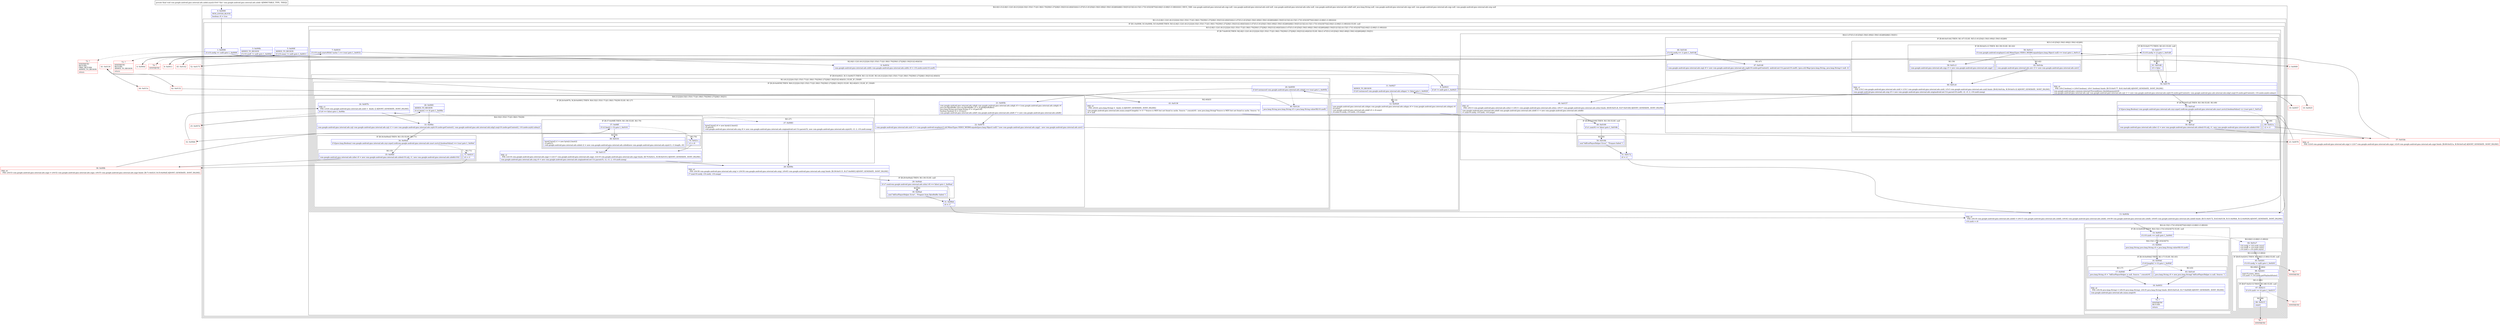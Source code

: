digraph "CFG forcom.google.android.gms.internal.ads.zzbdr.zzyx()V" {
subgraph cluster_Region_1897449677 {
label = "R(2:0|(1:(3:(2:8|(1:12)(1:(6:21|22|(4:33|(1:35)(1:71)|(1:38)(1:70)|39)(1:27)|28|(1:30)|31)(2:40|43)))(4:(1:47)(5:(1:61)|54|(1:56)(1:69)|(1:59)(1:62)|60)|48|(1:50)|51)|13|(2:(4:15|(1:17)(1:63)|18|75)|(2:64|(1:(2:66|(1:(1:68))))))))) | DECL_VAR: com.google.android.gms.internal.ads.zzjp null, com.google.android.gms.internal.ads.zzid null, com.google.android.gms.internal.ads.zzhn null, com.google.android.gms.internal.ads.zzbdl null, java.lang.String null, com.google.android.gms.internal.ads.zzjp null, com.google.android.gms.internal.ads.zzjp null, com.google.android.gms.internal.ads.zzig null\l";
node [shape=record,color=blue];
Node_0 [shape=record,label="{0\:\ 0x0000|MTH_ENTER_BLOCK\l|boolean r0 = true\l}"];
subgraph cluster_Region_885009633 {
label = "R(1:(3:(2:8|(1:12)(1:(6:21|22|(4:33|(1:35)(1:71)|(1:38)(1:70)|39)(1:27)|28|(1:30)|31)(2:40|43)))(4:(1:47)(5:(1:61)|54|(1:56)(1:69)|(1:59)(1:62)|60)|48|(1:50)|51)|13|(2:(4:15|(1:17)(1:63)|18|75)|(2:64|(1:(2:66|(1:(1:68))))))))";
node [shape=record,color=blue];
subgraph cluster_IfRegion_1101830443 {
label = "IF [B:1:0x0006, B:3:0x000b, B:5:0x000f] THEN: R(3:(2:8|(1:12)(1:(6:21|22|(4:33|(1:35)(1:71)|(1:38)(1:70)|39)(1:27)|28|(1:30)|31)(2:40|43)))(4:(1:47)(5:(1:61)|54|(1:56)(1:69)|(1:59)(1:62)|60)|48|(1:50)|51)|13|(2:(4:15|(1:17)(1:63)|18|75)|(2:64|(1:(2:66|(1:(1:68))))))) ELSE: null";
node [shape=record,color=blue];
Node_1 [shape=record,label="{1\:\ 0x0006|if (r10.zzefg == null) goto L_0x0009\l}"];
Node_3 [shape=record,label="{3\:\ 0x000b|ADDED_TO_REGION\l|if (r10.zzeft != null) goto L_0x000d\l}"];
Node_5 [shape=record,label="{5\:\ 0x000f|ADDED_TO_REGION\l|if (r10.zzaez != null) goto L_0x0011\l}"];
subgraph cluster_Region_1315723474 {
label = "R(3:(2:8|(1:12)(1:(6:21|22|(4:33|(1:35)(1:71)|(1:38)(1:70)|39)(1:27)|28|(1:30)|31)(2:40|43)))(4:(1:47)(5:(1:61)|54|(1:56)(1:69)|(1:59)(1:62)|60)|48|(1:50)|51)|13|(2:(4:15|(1:17)(1:63)|18|75)|(2:64|(1:(2:66|(1:(1:68)))))))";
node [shape=record,color=blue];
subgraph cluster_IfRegion_1558362570 {
label = "IF [B:7:0x0019] THEN: R(2:8|(1:12)(1:(6:21|22|(4:33|(1:35)(1:71)|(1:38)(1:70)|39)(1:27)|28|(1:30)|31)(2:40|43))) ELSE: R(4:(1:47)(5:(1:61)|54|(1:56)(1:69)|(1:59)(1:62)|60)|48|(1:50)|51)";
node [shape=record,color=blue];
Node_7 [shape=record,label="{7\:\ 0x0019|if (r10.zzeft.startsWith(\"cache:\") == true) goto L_0x001b\l}"];
subgraph cluster_Region_662820069 {
label = "R(2:8|(1:12)(1:(6:21|22|(4:33|(1:35)(1:71)|(1:38)(1:70)|39)(1:27)|28|(1:30)|31)(2:40|43)))";
node [shape=record,color=blue];
Node_8 [shape=record,label="{8\:\ 0x001b|com.google.android.gms.internal.ads.zzbfu com.google.android.gms.internal.ads.zzbfu r0 = r10.zzebv.zzet(r10.zzeft)\l}"];
subgraph cluster_IfRegion_1369705158 {
label = "IF [B:9:0x0023, B:11:0x0027] THEN: R(1:12) ELSE: R(1:(6:21|22|(4:33|(1:35)(1:71)|(1:38)(1:70)|39)(1:27)|28|(1:30)|31)(2:40|43))";
node [shape=record,color=blue];
Node_9 [shape=record,label="{9\:\ 0x0023|if (r0 != null) goto L_0x0025\l}"];
Node_11 [shape=record,label="{11\:\ 0x0027|ADDED_TO_REGION\l|if ((r0 instanceof com.google.android.gms.internal.ads.zzbgm) != false) goto L_0x0029\l}"];
subgraph cluster_Region_2130737573 {
label = "R(1:12)";
node [shape=record,color=blue];
Node_12 [shape=record,label="{12\:\ 0x0029|com.google.android.gms.internal.ads.zzbgm com.google.android.gms.internal.ads.zzbgm r0 = (com.google.android.gms.internal.ads.zzbgm) r0\lr0.zzzx()\lcom.google.android.gms.internal.ads.zzbdl r0 = r0.zzzy()\lr0.zza(r10.zzefy, r10.zzefz, r10.zzega)\l}"];
}
subgraph cluster_Region_1768956307 {
label = "R(1:(6:21|22|(4:33|(1:35)(1:71)|(1:38)(1:70)|39)(1:27)|28|(1:30)|31)(2:40|43)) | ELSE_IF_CHAIN\l";
node [shape=record,color=blue];
subgraph cluster_IfRegion_212655751 {
label = "IF [B:20:0x0059] THEN: R(6:21|22|(4:33|(1:35)(1:71)|(1:38)(1:70)|39)(1:27)|28|(1:30)|31) ELSE: R(2:40|43) | ELSE_IF_CHAIN\l";
node [shape=record,color=blue];
Node_20 [shape=record,label="{20\:\ 0x0059|if ((r0 instanceof com.google.android.gms.internal.ads.zzbgh) == true) goto L_0x005b\l}"];
subgraph cluster_Region_306482211 {
label = "R(6:21|22|(4:33|(1:35)(1:71)|(1:38)(1:70)|39)(1:27)|28|(1:30)|31)";
node [shape=record,color=blue];
Node_21 [shape=record,label="{21\:\ 0x005b|com.google.android.gms.internal.ads.zzbgh com.google.android.gms.internal.ads.zzbgh r0 = (com.google.android.gms.internal.ads.zzbgh) r0\ljava.nio.ByteBuffer java.nio.ByteBuffer r2 = r0.getByteBuffer()\ljava.lang.String java.lang.String r5 = r0.getUrl()\lboolean boolean r0 = r0.zzzv()\lcom.google.android.gms.internal.ads.zzbdl com.google.android.gms.internal.ads.zzbdl r7 = new com.google.android.gms.internal.ads.zzbdl()\l}"];
Node_22 [shape=record,label="{22\:\ 0x0074|com.google.android.gms.internal.ads.zzid r3 = com.google.android.exoplayer2.util.MimeTypes.VIDEO_WEBM.equals((java.lang.Object) null) ? new com.google.android.gms.internal.ads.zzjg() : new com.google.android.gms.internal.ads.zziv()\l}"];
subgraph cluster_IfRegion_564971747 {
label = "IF [B:24:0x007b, B:26:0x0081] THEN: R(4:33|(1:35)(1:71)|(1:38)(1:70)|39) ELSE: R(1:27)";
node [shape=record,color=blue];
Node_24 [shape=record,label="{24\:\ 0x007b|PHI: r3 \l  PHI: (r3v6 com.google.android.gms.internal.ads.zzid) =  binds: [] A[DONT_GENERATE, DONT_INLINE]\l|if (r0 == false) goto L_0x00bc\l}"];
Node_26 [shape=record,label="{26\:\ 0x0081|ADDED_TO_REGION\l|if (r2.limit() \<= 0) goto L_0x00bc\l}"];
subgraph cluster_Region_1421760307 {
label = "R(4:33|(1:35)(1:71)|(1:38)(1:70)|39)";
node [shape=record,color=blue];
Node_33 [shape=record,label="{33\:\ 0x00bc|com.google.android.gms.internal.ads.zzjt com.google.android.gms.internal.ads.zzjt r1 = new com.google.android.gms.internal.ads.zzjt(r10.zzebv.getContext(), com.google.android.gms.ads.internal.zzk.zzlg().zzq(r10.zzebv.getContext(), r10.zzebv.zzyh().zzbsy))\l}"];
subgraph cluster_IfRegion_1278253143 {
label = "IF [B:34:0x00ed] THEN: R(1:35) ELSE: R(1:71)";
node [shape=record,color=blue];
Node_34 [shape=record,label="{34\:\ 0x00ed|if (((java.lang.Boolean) com.google.android.gms.internal.ads.zzyr.zzpe().zzd(com.google.android.gms.internal.ads.zzact.zzcts)).booleanValue() == true) goto L_0x00ef\l}"];
subgraph cluster_Region_1000149058 {
label = "R(1:35)";
node [shape=record,color=blue];
Node_35 [shape=record,label="{35\:\ 0x00ef|com.google.android.gms.internal.ads.zzbei r0 = new com.google.android.gms.internal.ads.zzbei(r10.zzlj, r1, new com.google.android.gms.internal.ads.zzbdt(r10))\l}"];
}
subgraph cluster_Region_1006373053 {
label = "R(1:71)";
node [shape=record,color=blue];
Node_71 [shape=record,label="{71\:\ 0x021f|r0 = r1\l}"];
}
}
subgraph cluster_IfRegion_144901839 {
label = "IF [B:37:0x00ff] THEN: R(1:38) ELSE: R(1:70)";
node [shape=record,color=blue];
Node_37 [shape=record,label="{37\:\ 0x00ff|if (r2.limit() \> 0) goto L_0x0101\l}"];
subgraph cluster_Region_2040586023 {
label = "R(1:38)";
node [shape=record,color=blue];
Node_38 [shape=record,label="{38\:\ 0x0101|byte[] byte[] r1 = new byte[r2.limit()]\lr2.get(r1)\lcom.google.android.gms.internal.ads.zzbek r2 = new com.google.android.gms.internal.ads.zzbek(new com.google.android.gms.internal.ads.zzjo(r1), r1.length, r0)\l}"];
}
subgraph cluster_Region_501077822 {
label = "R(1:70)";
node [shape=record,color=blue];
Node_70 [shape=record,label="{70\:\ 0x021c|r2 = r0\l}"];
}
}
Node_39 [shape=record,label="{39\:\ 0x0115|PHI: r2 \l  PHI: (r2v18 com.google.android.gms.internal.ads.zzjp) = (r2v17 com.google.android.gms.internal.ads.zzjp), (r2v19 com.google.android.gms.internal.ads.zzjp) binds: [B:70:0x021c, B:38:0x0101] A[DONT_GENERATE, DONT_INLINE]\l|com.google.android.gms.internal.ads.zzig r0 = new com.google.android.gms.internal.ads.zzig(android.net.Uri.parse(r5), r2, r3, 2, r10.zzefr.zzeeg)\l}"];
}
subgraph cluster_Region_328363634 {
label = "R(1:27)";
node [shape=record,color=blue];
Node_27 [shape=record,label="{27\:\ 0x0083|byte[] byte[] r0 = new byte[r2.limit()]\lr2.get(r0)\lcom.google.android.gms.internal.ads.zzig r0 = new com.google.android.gms.internal.ads.zzig(android.net.Uri.parse(r5), new com.google.android.gms.internal.ads.zzjo(r0), r3, 2, r10.zzefr.zzeeg)\l}"];
}
}
Node_28 [shape=record,label="{28\:\ 0x009e|PHI: r0 \l  PHI: (r0v56 com.google.android.gms.internal.ads.zzig) = (r0v54 com.google.android.gms.internal.ads.zzig), (r0v63 com.google.android.gms.internal.ads.zzig) binds: [B:39:0x0115, B:27:0x0083] A[DONT_GENERATE, DONT_INLINE]\l|r7.zza(r10.zzefy, r10.zzefz, r10.zzega)\l}"];
subgraph cluster_IfRegion_1153148437 {
label = "IF [B:29:0x00ab] THEN: R(1:30) ELSE: null";
node [shape=record,color=blue];
Node_29 [shape=record,label="{29\:\ 0x00ab|if (r7.zza((com.google.android.gms.internal.ads.zzhn) r0) == false) goto L_0x00ad\l}"];
subgraph cluster_Region_1622598603 {
label = "R(1:30)";
node [shape=record,color=blue];
Node_30 [shape=record,label="{30\:\ 0x00ad|zzn(\"AdExoPlayerHelper Error\", \"Prepare from ByteBuffer failed.\")\l}"];
}
}
Node_31 [shape=record,label="{31\:\ 0x00b4|r0 = r7\l}"];
}
subgraph cluster_Region_251357314 {
label = "R(2:40|43)";
node [shape=record,color=blue];
Node_40 [shape=record,label="{40\:\ 0x0124|java.lang.String java.lang.String r0 = java.lang.String.valueOf(r10.zzeft)\l}"];
Node_43 [shape=record,label="{43\:\ 0x0136|PHI: r0 \l  PHI: (r0v41 java.lang.String) =  binds: [] A[DONT_GENERATE, DONT_INLINE]\l|com.google.android.gms.internal.ads.zzaxa.zzep(r0.length() != 0 ? \"Source is MD5 but not found in cache. Source: \".concat(r0) : new java.lang.String(\"Source is MD5 but not found in cache. Source: \"))\lr0 = null\l}"];
}
}
}
}
}
subgraph cluster_Region_593088000 {
label = "R(4:(1:47)(5:(1:61)|54|(1:56)(1:69)|(1:59)(1:62)|60)|48|(1:50)|51)";
node [shape=record,color=blue];
subgraph cluster_IfRegion_693320446 {
label = "IF [B:46:0x0144] THEN: R(1:47) ELSE: R(5:(1:61)|54|(1:56)(1:69)|(1:59)(1:62)|60)";
node [shape=record,color=blue];
Node_46 [shape=record,label="{46\:\ 0x0144|if (r10.zzefq == 1) goto L_0x0146\l}"];
subgraph cluster_Region_739641016 {
label = "R(1:47)";
node [shape=record,color=blue];
Node_47 [shape=record,label="{47\:\ 0x0146|com.google.android.gms.internal.ads.zzgl r0 = new com.google.android.gms.internal.ads.zzgl(r10.zzebv.getContext(), android.net.Uri.parse(r10.zzeft), (java.util.Map\<java.lang.String, java.lang.String\>) null, 2)\l}"];
}
subgraph cluster_Region_397598403 {
label = "R(5:(1:61)|54|(1:56)(1:69)|(1:59)(1:62)|60)";
node [shape=record,color=blue];
subgraph cluster_IfRegion_1095236350 {
label = "IF [B:53:0x0177] THEN: R(1:61) ELSE: null";
node [shape=record,color=blue];
Node_53 [shape=record,label="{53\:\ 0x0177|if (r10.zzefq != 2) goto L_0x01d8\l}"];
subgraph cluster_Region_838152697 {
label = "R(1:61)";
node [shape=record,color=blue];
Node_61 [shape=record,label="{61\:\ 0x01d8|r0 = false\l}"];
}
}
Node_54 [shape=record,label="{54\:\ 0x0179|PHI: r0 \l  PHI: (r0v2 boolean) = (r0v0 boolean), (r0v1 boolean) binds: [B:53:0x0177, B:61:0x01d8] A[DONT_GENERATE, DONT_INLINE]\l|com.google.android.gms.common.internal.Preconditions.checkArgument(r0)\lcom.google.android.gms.internal.ads.zzjt com.google.android.gms.internal.ads.zzjt r1 = new com.google.android.gms.internal.ads.zzjt(r10.zzebv.getContext(), com.google.android.gms.ads.internal.zzk.zzlg().zzq(r10.zzebv.getContext(), r10.zzebv.zzyh().zzbsy))\l}"];
subgraph cluster_IfRegion_167583905 {
label = "IF [B:55:0x01ad] THEN: R(1:56) ELSE: R(1:69)";
node [shape=record,color=blue];
Node_55 [shape=record,label="{55\:\ 0x01ad|if (((java.lang.Boolean) com.google.android.gms.internal.ads.zzyr.zzpe().zzd(com.google.android.gms.internal.ads.zzact.zzcts)).booleanValue() == true) goto L_0x01af\l}"];
subgraph cluster_Region_1971340778 {
label = "R(1:56)";
node [shape=record,color=blue];
Node_56 [shape=record,label="{56\:\ 0x01af|com.google.android.gms.internal.ads.zzbei r2 = new com.google.android.gms.internal.ads.zzbei(r10.zzlj, r1, new com.google.android.gms.internal.ads.zzbds(r10))\l}"];
}
subgraph cluster_Region_1114223927 {
label = "R(1:69)";
node [shape=record,color=blue];
Node_69 [shape=record,label="{69\:\ 0x021a|r2 = r1\l}"];
}
}
subgraph cluster_IfRegion_1577202414 {
label = "IF [B:58:0x01c1] THEN: R(1:59) ELSE: R(1:62)";
node [shape=record,color=blue];
Node_58 [shape=record,label="{58\:\ 0x01c1|if (com.google.android.exoplayer2.util.MimeTypes.VIDEO_WEBM.equals((java.lang.Object) null) == true) goto L_0x01c3\l}"];
subgraph cluster_Region_1540273982 {
label = "R(1:59)";
node [shape=record,color=blue];
Node_59 [shape=record,label="{59\:\ 0x01c3|com.google.android.gms.internal.ads.zzjg r3 = new com.google.android.gms.internal.ads.zzjg()\l}"];
}
subgraph cluster_Region_1510682234 {
label = "R(1:62)";
node [shape=record,color=blue];
Node_62 [shape=record,label="{62\:\ 0x01da|com.google.android.gms.internal.ads.zziv r3 = new com.google.android.gms.internal.ads.zziv()\l}"];
}
}
Node_60 [shape=record,label="{60\:\ 0x01c8|PHI: r3 \l  PHI: (r3v2 com.google.android.gms.internal.ads.zzid) = (r3v1 com.google.android.gms.internal.ads.zzid), (r3v3 com.google.android.gms.internal.ads.zzid) binds: [B:62:0x01da, B:59:0x01c3] A[DONT_GENERATE, DONT_INLINE]\l|com.google.android.gms.internal.ads.zzig r0 = new com.google.android.gms.internal.ads.zzig(android.net.Uri.parse(r10.zzeft), r2, r3, 2, r10.zzefr.zzeeg)\l}"];
}
}
Node_48 [shape=record,label="{48\:\ 0x0157|PHI: r0 \l  PHI: (r0v13 com.google.android.gms.internal.ads.zzhn) = (r0v11 com.google.android.gms.internal.ads.zzhn), (r0v17 com.google.android.gms.internal.ads.zzhn) binds: [B:60:0x01c8, B:47:0x0146] A[DONT_GENERATE, DONT_INLINE]\l|com.google.android.gms.internal.ads.zzbdl com.google.android.gms.internal.ads.zzbdl r1 = new com.google.android.gms.internal.ads.zzbdl()\lr1.zza(r10.zzefy, r10.zzefz, r10.zzega)\l}"];
subgraph cluster_IfRegion_547511535 {
label = "IF [B:49:0x0169] THEN: R(1:50) ELSE: null";
node [shape=record,color=blue];
Node_49 [shape=record,label="{49\:\ 0x0169|if (r1.zza(r0) == false) goto L_0x016b\l}"];
subgraph cluster_Region_1849063194 {
label = "R(1:50)";
node [shape=record,color=blue];
Node_50 [shape=record,label="{50\:\ 0x016b|zzn(\"AdExoPlayerHelper Error\", \"Prepare failed.\")\l}"];
}
}
Node_51 [shape=record,label="{51\:\ 0x0172|r0 = r1\l}"];
}
}
Node_13 [shape=record,label="{13\:\ 0x003b|PHI: r0 \l  PHI: (r0v18 com.google.android.gms.internal.ads.zzbdl) = (r0v15 com.google.android.gms.internal.ads.zzbdl), (r0v42 com.google.android.gms.internal.ads.zzbdl), (r0v58 com.google.android.gms.internal.ads.zzbdl), (r0v65 com.google.android.gms.internal.ads.zzbdl) binds: [B:51:0x0172, B:43:0x0136, B:31:0x00b4, B:12:0x0029] A[DONT_GENERATE, DONT_INLINE]\l|r10.zzefs = r0\l}"];
subgraph cluster_Region_282652712 {
label = "R(2:(4:15|(1:17)(1:63)|18|75)|(2:64|(1:(2:66|(1:(1:68))))))";
node [shape=record,color=blue];
subgraph cluster_IfRegion_1891644090 {
label = "IF [B:14:0x003f] THEN: R(4:15|(1:17)(1:63)|18|75) ELSE: null";
node [shape=record,color=blue];
Node_14 [shape=record,label="{14\:\ 0x003f|if (r10.zzefs == null) goto L_0x0041\l}"];
subgraph cluster_Region_1299646350 {
label = "R(4:15|(1:17)(1:63)|18|75)";
node [shape=record,color=blue];
Node_15 [shape=record,label="{15\:\ 0x0041|java.lang.String java.lang.String r0 = java.lang.String.valueOf(r10.zzeft)\l}"];
subgraph cluster_IfRegion_404609498 {
label = "IF [B:16:0x004d] THEN: R(1:17) ELSE: R(1:63)";
node [shape=record,color=blue];
Node_16 [shape=record,label="{16\:\ 0x004d|if (r0.length() != 0) goto L_0x004f\l}"];
subgraph cluster_Region_781085550 {
label = "R(1:17)";
node [shape=record,color=blue];
Node_17 [shape=record,label="{17\:\ 0x004f|java.lang.String r0 = \"AdExoPlayerHelper is null. Source: \".concat(r0)\l}"];
}
subgraph cluster_Region_1388307019 {
label = "R(1:63)";
node [shape=record,color=blue];
Node_63 [shape=record,label="{63\:\ 0x01e0|java.lang.String r0 = new java.lang.String(\"AdExoPlayerHelper is null. Source: \")\l}"];
}
}
Node_18 [shape=record,label="{18\:\ 0x0053|PHI: r0 \l  PHI: (r0v34 java.lang.String) = (r0v33 java.lang.String), (r0v35 java.lang.String) binds: [B:63:0x01e0, B:17:0x004f] A[DONT_GENERATE, DONT_INLINE]\l|com.google.android.gms.internal.ads.zzaxa.zzep(r0)\l}"];
Node_75 [shape=record,label="{75\:\ ?|SYNTHETIC\lRETURN\l|return\l}"];
}
}
subgraph cluster_Region_1058728718 {
label = "R(2:64|(1:(2:66|(1:(1:68)))))";
node [shape=record,color=blue];
Node_64 [shape=record,label="{64\:\ 0x01e7|r10.zzefg = r10.zzefs.zzys()\lr10.zzefh = r10.zzefs.zzyt()\lr10.zzefi = r10.zzefs.zzyu()\l}"];
subgraph cluster_Region_1657390416 {
label = "R(1:(2:66|(1:(1:68))))";
node [shape=record,color=blue];
subgraph cluster_IfRegion_902242449 {
label = "IF [B:65:0x0201] THEN: R(2:66|(1:(1:68))) ELSE: null";
node [shape=record,color=blue];
Node_65 [shape=record,label="{65\:\ 0x0201|if (r10.zzefg != null) goto L_0x0203\l}"];
subgraph cluster_Region_1155764593 {
label = "R(2:66|(1:(1:68)))";
node [shape=record,color=blue];
Node_66 [shape=record,label="{66\:\ 0x0203|zza(r10.zzaez, false)\lr10.zzefv = r10.zzefg.getPlaybackState()\l}"];
subgraph cluster_Region_742998136 {
label = "R(1:(1:68))";
node [shape=record,color=blue];
subgraph cluster_IfRegion_8844260 {
label = "IF [B:67:0x0213] THEN: R(1:68) ELSE: null";
node [shape=record,color=blue];
Node_67 [shape=record,label="{67\:\ 0x0213|if (r10.zzefv == 4) goto L_0x0215\l}"];
subgraph cluster_Region_206145741 {
label = "R(1:68)";
node [shape=record,color=blue];
Node_68 [shape=record,label="{68\:\ 0x0215|zzyy()\l}"];
}
}
}
}
}
}
}
}
}
}
}
}
Node_2 [shape=record,color=red,label="{2\:\ 0x0009}"];
Node_4 [shape=record,color=red,label="{4\:\ 0x000d}"];
Node_6 [shape=record,color=red,label="{6\:\ 0x0011}"];
Node_10 [shape=record,color=red,label="{10\:\ 0x0025}"];
Node_19 [shape=record,color=red,label="{19\:\ 0x0057}"];
Node_23 [shape=record,color=red,label="{23\:\ 0x0076}"];
Node_25 [shape=record,color=red,label="{25\:\ 0x007d}"];
Node_32 [shape=record,color=red,label="{32\:\ 0x00b6}"];
Node_36 [shape=record,color=red,label="{36\:\ 0x00fb|PHI: r0 \l  PHI: (r0v53 com.google.android.gms.internal.ads.zzjp) = (r0v52 com.google.android.gms.internal.ads.zzjp), (r0v55 com.google.android.gms.internal.ads.zzjp) binds: [B:71:0x021f, B:35:0x00ef] A[DONT_GENERATE, DONT_INLINE]\l}"];
Node_41 [shape=record,color=red,label="{41\:\ 0x0130}"];
Node_42 [shape=record,color=red,label="{42\:\ 0x0132}"];
Node_44 [shape=record,color=red,label="{44\:\ 0x013c}"];
Node_45 [shape=record,color=red,label="{45\:\ 0x0142}"];
Node_52 [shape=record,color=red,label="{52\:\ 0x0175}"];
Node_57 [shape=record,color=red,label="{57\:\ 0x01bb|PHI: r2 \l  PHI: (r2v8 com.google.android.gms.internal.ads.zzjp) = (r2v7 com.google.android.gms.internal.ads.zzjp), (r2v9 com.google.android.gms.internal.ads.zzjp) binds: [B:69:0x021a, B:56:0x01af] A[DONT_GENERATE, DONT_INLINE]\l}"];
Node_72 [shape=record,color=red,label="{72\:\ ?|SYNTHETIC\lRETURN\lORIG_RETURN\lADDED_TO_REGION\l|return\l}"];
Node_73 [shape=record,color=red,label="{73\:\ ?|SYNTHETIC\lRETURN\lADDED_TO_REGION\l|return\l}"];
Node_74 [shape=record,color=red,label="{74\:\ ?|SYNTHETIC\l}"];
Node_76 [shape=record,color=red,label="{76\:\ ?|SYNTHETIC\l}"];
Node_77 [shape=record,color=red,label="{77\:\ ?|SYNTHETIC\l}"];
Node_78 [shape=record,color=red,label="{78\:\ ?|SYNTHETIC\l}"];
MethodNode[shape=record,label="{private final void com.google.android.gms.internal.ads.zzbdr.zzyx((r10v0 'this' com.google.android.gms.internal.ads.zzbdr A[IMMUTABLE_TYPE, THIS])) }"];
MethodNode -> Node_0;
Node_0 -> Node_1;
Node_1 -> Node_2;
Node_1 -> Node_72[style=dashed];
Node_3 -> Node_4;
Node_3 -> Node_73[style=dashed];
Node_5 -> Node_6;
Node_5 -> Node_74[style=dashed];
Node_7 -> Node_8;
Node_7 -> Node_45[style=dashed];
Node_8 -> Node_9;
Node_9 -> Node_10;
Node_9 -> Node_19[style=dashed];
Node_11 -> Node_12;
Node_11 -> Node_19[style=dashed];
Node_12 -> Node_13;
Node_20 -> Node_21;
Node_20 -> Node_40[style=dashed];
Node_21 -> Node_22;
Node_22 -> Node_23;
Node_22 -> Node_32;
Node_24 -> Node_25[style=dashed];
Node_24 -> Node_33;
Node_26 -> Node_27[style=dashed];
Node_26 -> Node_33;
Node_33 -> Node_34;
Node_34 -> Node_35;
Node_34 -> Node_71[style=dashed];
Node_35 -> Node_36;
Node_71 -> Node_36;
Node_37 -> Node_38;
Node_37 -> Node_70[style=dashed];
Node_38 -> Node_39;
Node_70 -> Node_39;
Node_39 -> Node_28;
Node_27 -> Node_28;
Node_28 -> Node_29;
Node_29 -> Node_30;
Node_29 -> Node_31[style=dashed];
Node_30 -> Node_31;
Node_31 -> Node_13;
Node_40 -> Node_41;
Node_43 -> Node_13;
Node_46 -> Node_47;
Node_46 -> Node_52[style=dashed];
Node_47 -> Node_48;
Node_53 -> Node_54[style=dashed];
Node_53 -> Node_61;
Node_61 -> Node_54;
Node_54 -> Node_55;
Node_55 -> Node_56;
Node_55 -> Node_69[style=dashed];
Node_56 -> Node_57;
Node_69 -> Node_57;
Node_58 -> Node_59;
Node_58 -> Node_62[style=dashed];
Node_59 -> Node_60;
Node_62 -> Node_60;
Node_60 -> Node_48;
Node_48 -> Node_49;
Node_49 -> Node_50;
Node_49 -> Node_51[style=dashed];
Node_50 -> Node_51;
Node_51 -> Node_13;
Node_13 -> Node_14;
Node_14 -> Node_15;
Node_14 -> Node_64[style=dashed];
Node_15 -> Node_16;
Node_16 -> Node_17;
Node_16 -> Node_63[style=dashed];
Node_17 -> Node_18;
Node_63 -> Node_18;
Node_18 -> Node_75;
Node_64 -> Node_65;
Node_65 -> Node_66;
Node_65 -> Node_76[style=dashed];
Node_66 -> Node_67;
Node_67 -> Node_68;
Node_67 -> Node_77[style=dashed];
Node_68 -> Node_78;
Node_2 -> Node_3;
Node_4 -> Node_5;
Node_6 -> Node_7;
Node_10 -> Node_11;
Node_19 -> Node_20;
Node_23 -> Node_24;
Node_25 -> Node_26;
Node_32 -> Node_24;
Node_36 -> Node_37;
Node_41 -> Node_42;
Node_41 -> Node_44;
Node_42 -> Node_43;
Node_44 -> Node_43;
Node_45 -> Node_46;
Node_52 -> Node_53;
Node_57 -> Node_58;
}

